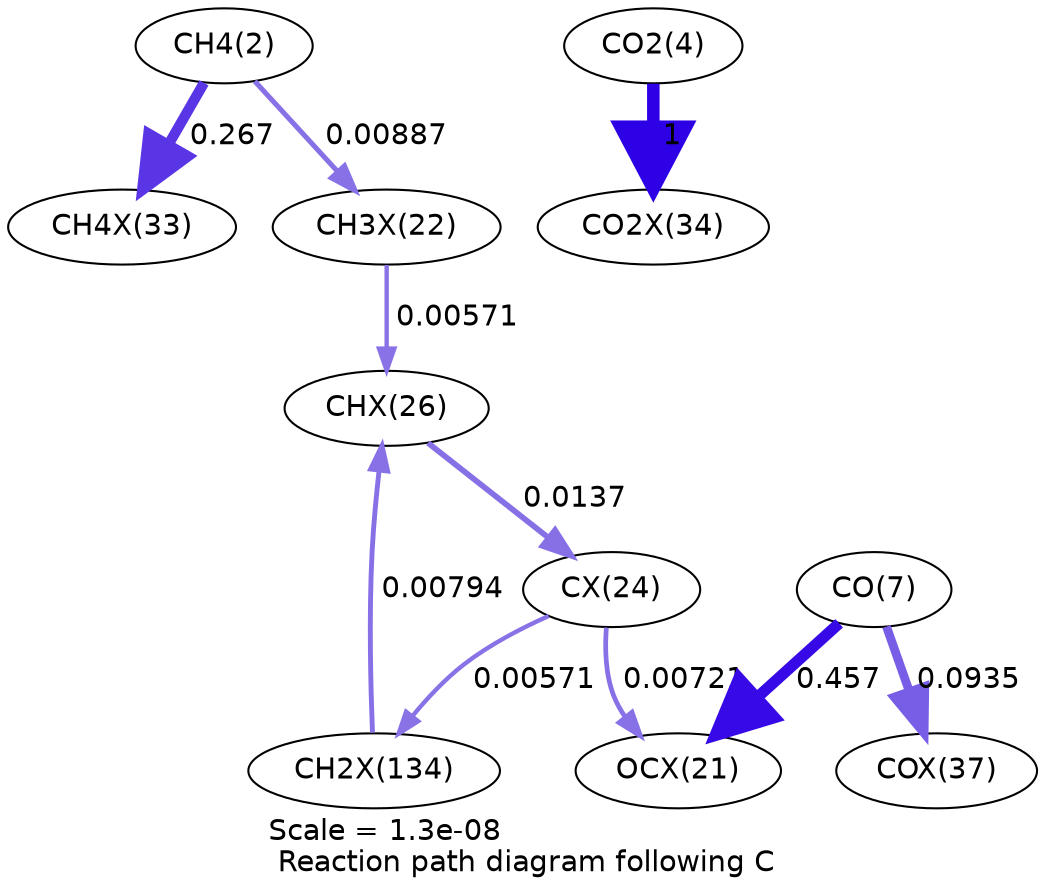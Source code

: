 digraph reaction_paths {
center=1;
s4 -> s32[fontname="Helvetica", penwidth=5, arrowsize=2.5, color="0.7, 0.767, 0.9"
, label=" 0.267"];
s4 -> s26[fontname="Helvetica", penwidth=2.43, arrowsize=1.22, color="0.7, 0.509, 0.9"
, label=" 0.00887"];
s26 -> s30[fontname="Helvetica", penwidth=2.1, arrowsize=1.05, color="0.7, 0.506, 0.9"
, label=" 0.00571"];
s41 -> s30[fontname="Helvetica", penwidth=2.35, arrowsize=1.17, color="0.7, 0.508, 0.9"
, label=" 0.00794"];
s28 -> s41[fontname="Helvetica", penwidth=2.1, arrowsize=1.05, color="0.7, 0.506, 0.9"
, label=" 0.00571"];
s30 -> s28[fontname="Helvetica", penwidth=2.76, arrowsize=1.38, color="0.7, 0.514, 0.9"
, label=" 0.0137"];
s28 -> s25[fontname="Helvetica", penwidth=2.28, arrowsize=1.14, color="0.7, 0.507, 0.9"
, label=" 0.00721"];
s9 -> s25[fontname="Helvetica", penwidth=5.41, arrowsize=2.7, color="0.7, 0.957, 0.9"
, label=" 0.457"];
s9 -> s36[fontname="Helvetica", penwidth=4.21, arrowsize=2.11, color="0.7, 0.594, 0.9"
, label=" 0.0935"];
s6 -> s33[fontname="Helvetica", penwidth=6, arrowsize=3, color="0.7, 1.5, 0.9"
, label=" 1"];
s4 [ fontname="Helvetica", label="CH4(2)"];
s6 [ fontname="Helvetica", label="CO2(4)"];
s9 [ fontname="Helvetica", label="CO(7)"];
s25 [ fontname="Helvetica", label="OCX(21)"];
s26 [ fontname="Helvetica", label="CH3X(22)"];
s28 [ fontname="Helvetica", label="CX(24)"];
s30 [ fontname="Helvetica", label="CHX(26)"];
s32 [ fontname="Helvetica", label="CH4X(33)"];
s33 [ fontname="Helvetica", label="CO2X(34)"];
s36 [ fontname="Helvetica", label="COX(37)"];
s41 [ fontname="Helvetica", label="CH2X(134)"];
 label = "Scale = 1.3e-08\l Reaction path diagram following C";
 fontname = "Helvetica";
}
